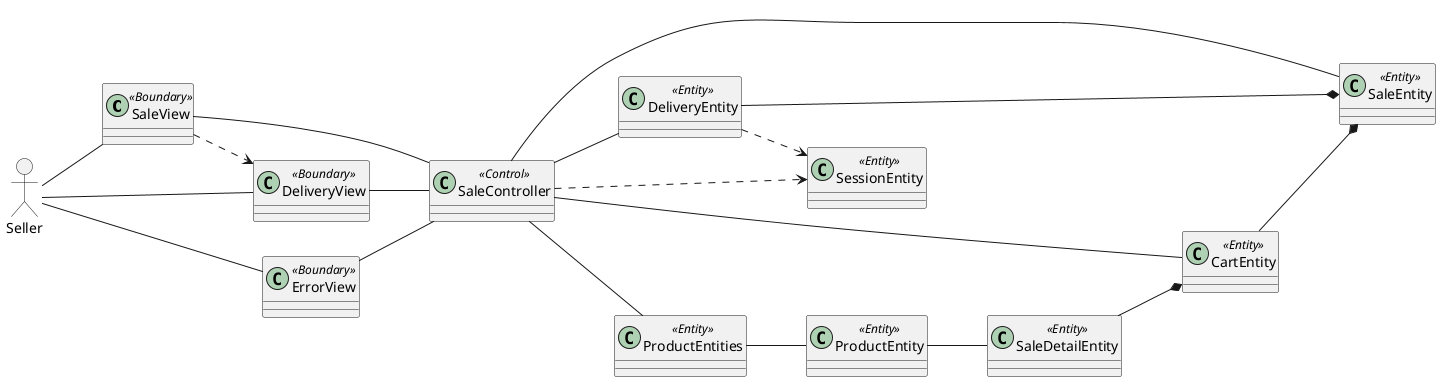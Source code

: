 @startuml
skinparam BackgroundColor transparent
left to right direction
allow_mixing

class SaleView <<Boundary>>
class DeliveryView <<Boundary>>
class ErrorView <<Boundary>>

class SaleController <<Control>>

class SaleEntity <<Entity>>
class ProductEntities <<Entity>>
class DeliveryEntity <<Entity>>
class SessionEntity <<Entity>>
class ProductEntity <<Entity>>
class CartEntity <<Entity>>
class SaleDetailEntity <<Entity>>

actor Seller

Seller -- SaleView
Seller -- DeliveryView
Seller -- ErrorView

SaleView ..> DeliveryView

SaleView -- SaleController
DeliveryView -- SaleController
ErrorView -- SaleController

SaleController -- SaleEntity
SaleController -- DeliveryEntity
SaleController -- ProductEntities
SaleController ..> SessionEntity
SaleController -- CartEntity
DeliveryEntity ..> SessionEntity
DeliveryEntity --* SaleEntity
ProductEntities -- ProductEntity
CartEntity --* SaleEntity
SaleDetailEntity --* CartEntity
ProductEntity -- SaleDetailEntity


@enduml